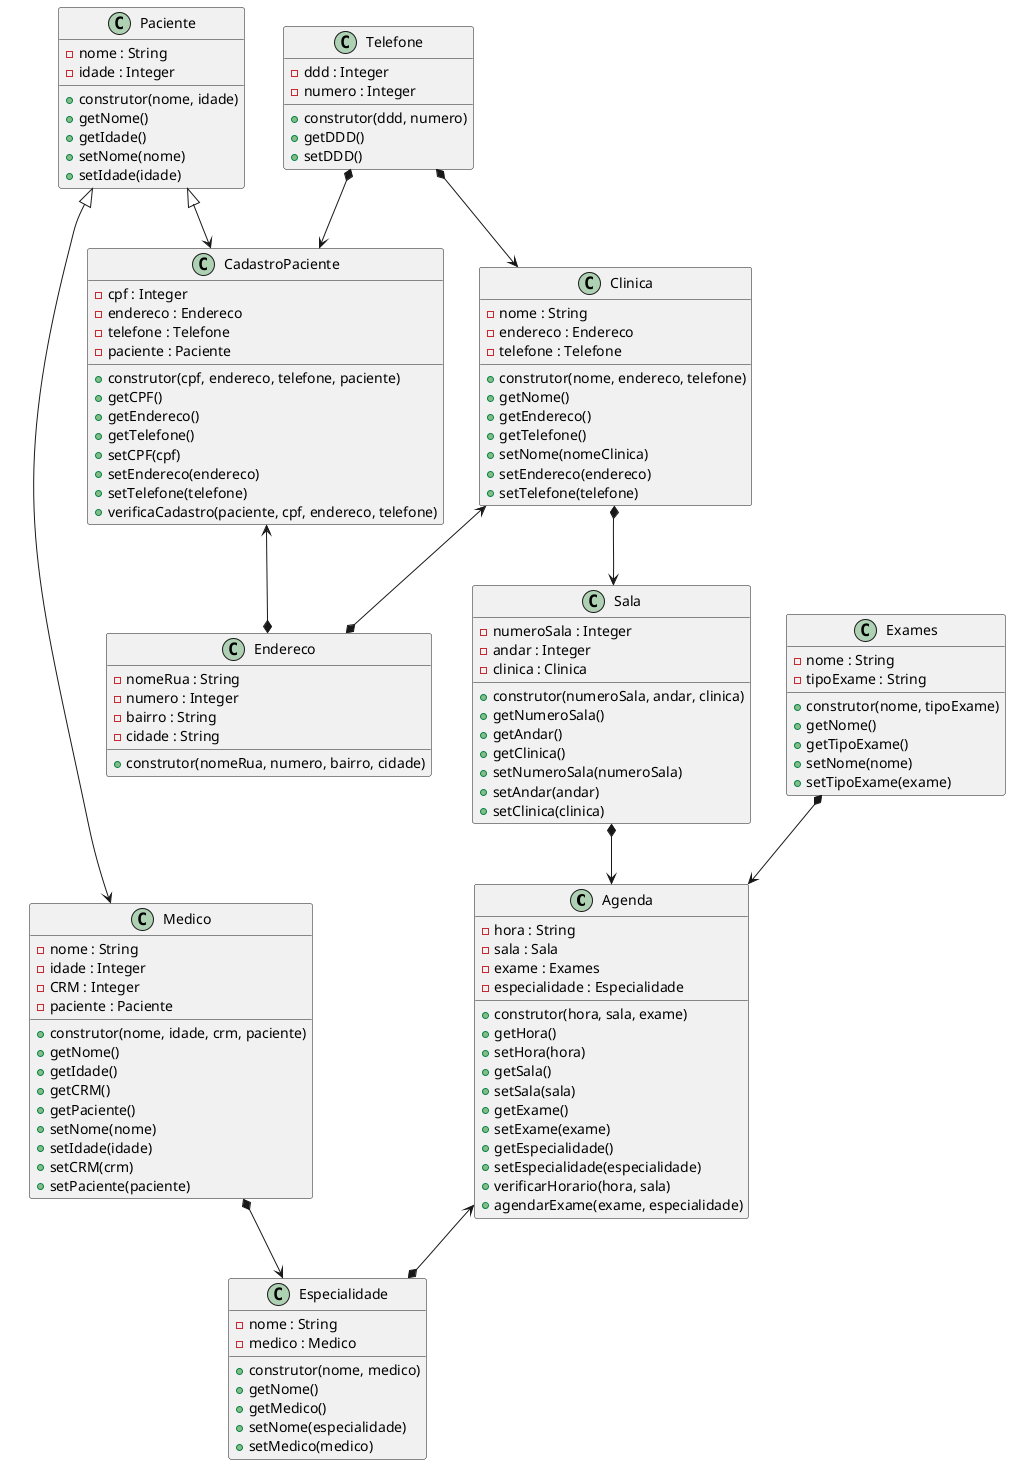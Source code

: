 @startuml Gerenciamento de Exames Medicos

    class Agenda{
        - hora : String
        - sala : Sala
        - exame : Exames
        - especialidade : Especialidade
        + construtor(hora, sala, exame)
        + getHora()
        + setHora(hora)
        + getSala()
        + setSala(sala)
        + getExame()
        + setExame(exame)
        + getEspecialidade()
        + setEspecialidade(especialidade)
        + verificarHorario(hora, sala)
        + agendarExame(exame, especialidade)
    }

    class Paciente{
        - nome : String
        - idade : Integer
        + construtor(nome, idade)
        + getNome()
        + getIdade()
        + setNome(nome)
        + setIdade(idade)
    }

    class CadastroPaciente{
        - cpf : Integer
        - endereco : Endereco
        - telefone : Telefone
        - paciente : Paciente
        + construtor(cpf, endereco, telefone, paciente)
        + getCPF()
        + getEndereco()
        + getTelefone()
        + setCPF(cpf)
        + setEndereco(endereco)
        + setTelefone(telefone)
        + verificaCadastro(paciente, cpf, endereco, telefone)
    }

    class Medico{
        - nome : String
        - idade : Integer
        - CRM : Integer
        - paciente : Paciente
        + construtor(nome, idade, crm, paciente)
        + getNome()
        + getIdade()
        + getCRM()
        + getPaciente()
        + setNome(nome)
        + setIdade(idade)
        + setCRM(crm)
        + setPaciente(paciente)
    }

    class Exames{
        - nome : String
        - tipoExame : String
        + construtor(nome, tipoExame)
        + getNome()
        + getTipoExame()
        + setNome(nome)
        + setTipoExame(exame)
    }

    class Especialidade{
        - nome : String
        - medico : Medico
        + construtor(nome, medico)
        + getNome()
        + getMedico()
        + setNome(especialidade)
        + setMedico(medico)
    }

    class Clinica{
        - nome : String
        - endereco : Endereco
        - telefone : Telefone
        + construtor(nome, endereco, telefone)
        + getNome()
        + getEndereco()
        + getTelefone()
        + setNome(nomeClinica)
        + setEndereco(endereco)
        + setTelefone(telefone)
    }

    class Sala{
        - numeroSala : Integer
        - andar : Integer
        - clinica : Clinica
        + construtor(numeroSala, andar, clinica)
        + getNumeroSala()
        + getAndar()
        + getClinica()
        + setNumeroSala(numeroSala)
        + setAndar(andar)
        + setClinica(clinica)
    }

    class Endereco{
        - nomeRua : String
        - numero : Integer
        - bairro : String
        - cidade : String
        + construtor(nomeRua, numero, bairro, cidade)
    }

    class Telefone{
        - ddd : Integer
        - numero : Integer
        + construtor(ddd, numero)
        + getDDD()
        + setDDD()
    }

    Paciente <|--> CadastroPaciente
    Paciente <|--> Medico
    Medico *--> Especialidade
    Exames *--> Agenda
    Sala *--> Agenda
    Agenda <--* Especialidade
    Clinica *--> Sala
    Clinica <--* Endereco
    CadastroPaciente <--* Endereco
    Telefone *--> Clinica
    Telefone *--> CadastroPaciente

@enduml